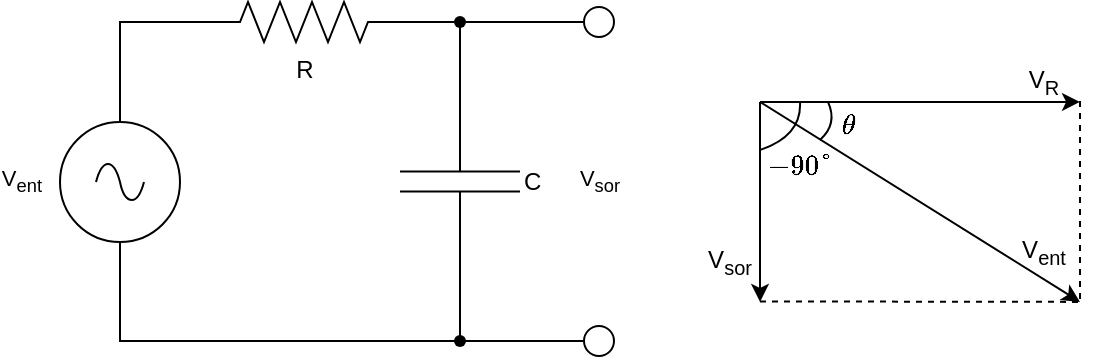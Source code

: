 <mxfile version="28.2.7">
  <diagram name="Page 1" id="Page-1">
    <mxGraphModel dx="1360" dy="765" grid="1" gridSize="10" guides="1" tooltips="1" connect="1" arrows="1" fold="1" page="1" pageScale="1" pageWidth="827" pageHeight="1169" math="1" shadow="0">
      <root>
        <mxCell id="0" />
        <mxCell id="1" parent="0" />
        <mxCell id="Knx10nlY82T_n9evqUdS-34" value="&lt;div align=&quot;right&quot;&gt;V&lt;sub&gt;ent&lt;/sub&gt;&lt;/div&gt;" style="text;html=1;whiteSpace=wrap;strokeColor=none;fillColor=none;align=right;verticalAlign=middle;rounded=0;fontFamily=Helvetica;fontSize=11;fontColor=default;labelBackgroundColor=default;convertToSvg=1;" parent="1" vertex="1">
          <mxGeometry x="20" y="225" width="23" height="30" as="geometry" />
        </mxCell>
        <mxCell id="Knx10nlY82T_n9evqUdS-36" value="" style="pointerEvents=1;verticalLabelPosition=bottom;shadow=0;dashed=0;align=center;html=1;verticalAlign=top;shape=mxgraph.electrical.signal_sources.source;aspect=fixed;points=[[0.5,0,0],[1,0.5,0],[0.5,1,0],[0,0.5,0]];elSignalType=ac;convertToSvg=1;" parent="1" vertex="1">
          <mxGeometry x="50" y="210" width="60" height="60" as="geometry" />
        </mxCell>
        <mxCell id="Knx10nlY82T_n9evqUdS-37" value="R" style="pointerEvents=1;verticalLabelPosition=bottom;shadow=0;dashed=0;align=center;html=1;verticalAlign=top;shape=mxgraph.electrical.resistors.resistor_2;convertToSvg=1;" parent="1" vertex="1">
          <mxGeometry x="122" y="150" width="100" height="20" as="geometry" />
        </mxCell>
        <mxCell id="Knx10nlY82T_n9evqUdS-66" value="" style="edgeStyle=orthogonalEdgeStyle;shape=connector;rounded=0;orthogonalLoop=1;jettySize=auto;html=1;strokeColor=default;align=center;verticalAlign=middle;fontFamily=Helvetica;fontSize=11;fontColor=default;labelBackgroundColor=default;endArrow=none;endFill=0;" parent="1" source="Knx10nlY82T_n9evqUdS-38" target="Knx10nlY82T_n9evqUdS-65" edge="1">
          <mxGeometry relative="1" as="geometry" />
        </mxCell>
        <mxCell id="Knx10nlY82T_n9evqUdS-38" value="C" style="pointerEvents=1;verticalLabelPosition=bottom;shadow=0;dashed=0;align=left;html=1;verticalAlign=middle;shape=mxgraph.electrical.capacitors.capacitor_1;rotation=90;horizontal=0;convertToSvg=1;" parent="1" vertex="1">
          <mxGeometry x="200" y="209.78" width="100" height="60" as="geometry" />
        </mxCell>
        <mxCell id="Knx10nlY82T_n9evqUdS-41" style="edgeStyle=orthogonalEdgeStyle;shape=connector;rounded=0;orthogonalLoop=1;jettySize=auto;html=1;exitX=0;exitY=0.5;exitDx=0;exitDy=0;exitPerimeter=0;entryX=0.5;entryY=0;entryDx=0;entryDy=0;entryPerimeter=0;strokeColor=default;align=center;verticalAlign=middle;fontFamily=Helvetica;fontSize=11;fontColor=default;labelBackgroundColor=default;endArrow=none;endFill=0;convertToSvg=1;" parent="1" source="Knx10nlY82T_n9evqUdS-37" target="Knx10nlY82T_n9evqUdS-36" edge="1">
          <mxGeometry relative="1" as="geometry" />
        </mxCell>
        <mxCell id="Knx10nlY82T_n9evqUdS-43" value="$$\theta$$" style="text;html=1;whiteSpace=wrap;strokeColor=none;fillColor=none;align=center;verticalAlign=middle;rounded=0;" parent="1" vertex="1">
          <mxGeometry x="434" y="201.95" width="20" height="20" as="geometry" />
        </mxCell>
        <mxCell id="Knx10nlY82T_n9evqUdS-44" value="" style="edgeStyle=none;orthogonalLoop=1;jettySize=auto;html=1;rounded=0;" parent="1" edge="1">
          <mxGeometry width="80" relative="1" as="geometry">
            <mxPoint x="400" y="199.95" as="sourcePoint" />
            <mxPoint x="560" y="199.95" as="targetPoint" />
            <Array as="points" />
          </mxGeometry>
        </mxCell>
        <mxCell id="Knx10nlY82T_n9evqUdS-45" value="" style="edgeStyle=none;orthogonalLoop=1;jettySize=auto;html=1;rounded=0;" parent="1" edge="1">
          <mxGeometry width="80" relative="1" as="geometry">
            <mxPoint x="400" y="199.95" as="sourcePoint" />
            <mxPoint x="400" y="299.95" as="targetPoint" />
            <Array as="points" />
          </mxGeometry>
        </mxCell>
        <mxCell id="Knx10nlY82T_n9evqUdS-46" value="" style="edgeStyle=none;orthogonalLoop=1;jettySize=auto;html=1;rounded=0;" parent="1" edge="1">
          <mxGeometry width="80" relative="1" as="geometry">
            <mxPoint x="400" y="199.95" as="sourcePoint" />
            <mxPoint x="560" y="299.95" as="targetPoint" />
            <Array as="points" />
          </mxGeometry>
        </mxCell>
        <mxCell id="Knx10nlY82T_n9evqUdS-47" value="" style="curved=1;endArrow=none;html=1;rounded=0;endFill=0;" parent="1" edge="1">
          <mxGeometry width="50" height="50" relative="1" as="geometry">
            <mxPoint x="430" y="218.95" as="sourcePoint" />
            <mxPoint x="434" y="199.95" as="targetPoint" />
            <Array as="points">
              <mxPoint x="439" y="210.95" />
            </Array>
          </mxGeometry>
        </mxCell>
        <mxCell id="Knx10nlY82T_n9evqUdS-48" value="V&lt;sub&gt;R&lt;/sub&gt;" style="text;html=1;whiteSpace=wrap;strokeColor=none;fillColor=none;align=center;verticalAlign=middle;rounded=0;" parent="1" vertex="1">
          <mxGeometry x="532" y="179.95" width="20" height="20" as="geometry" />
        </mxCell>
        <mxCell id="Knx10nlY82T_n9evqUdS-49" value="V&lt;sub&gt;sor&lt;/sub&gt;" style="text;html=1;whiteSpace=wrap;strokeColor=none;fillColor=none;align=center;verticalAlign=middle;rounded=0;" parent="1" vertex="1">
          <mxGeometry x="375" y="270" width="20" height="20" as="geometry" />
        </mxCell>
        <mxCell id="Knx10nlY82T_n9evqUdS-50" value="V&lt;sub&gt;ent&lt;/sub&gt;" style="text;html=1;whiteSpace=wrap;strokeColor=none;fillColor=none;align=center;verticalAlign=middle;rounded=0;" parent="1" vertex="1">
          <mxGeometry x="532" y="265" width="20" height="20" as="geometry" />
        </mxCell>
        <mxCell id="Knx10nlY82T_n9evqUdS-51" value="" style="edgeStyle=none;orthogonalLoop=1;jettySize=auto;html=1;rounded=0;endArrow=none;endFill=0;dashed=1;" parent="1" edge="1">
          <mxGeometry width="80" relative="1" as="geometry">
            <mxPoint x="400" y="299.71" as="sourcePoint" />
            <mxPoint x="560" y="299.95" as="targetPoint" />
            <Array as="points" />
          </mxGeometry>
        </mxCell>
        <mxCell id="Knx10nlY82T_n9evqUdS-52" value="" style="edgeStyle=none;orthogonalLoop=1;jettySize=auto;html=1;rounded=0;endArrow=none;endFill=0;dashed=1;" parent="1" edge="1">
          <mxGeometry width="80" relative="1" as="geometry">
            <mxPoint x="560" y="199.46" as="sourcePoint" />
            <mxPoint x="560" y="299.95" as="targetPoint" />
            <Array as="points" />
          </mxGeometry>
        </mxCell>
        <mxCell id="Knx10nlY82T_n9evqUdS-53" value="" style="curved=1;endArrow=none;html=1;rounded=0;endFill=0;" parent="1" edge="1">
          <mxGeometry width="50" height="50" relative="1" as="geometry">
            <mxPoint x="400" y="223.95" as="sourcePoint" />
            <mxPoint x="420" y="199.95" as="targetPoint" />
            <Array as="points">
              <mxPoint x="421" y="216.95" />
            </Array>
          </mxGeometry>
        </mxCell>
        <mxCell id="Knx10nlY82T_n9evqUdS-54" value="$$-90\unicode{xB0}$$" style="text;html=1;whiteSpace=wrap;strokeColor=none;fillColor=none;align=center;verticalAlign=middle;rounded=0;convertToSvg=0;" parent="1" vertex="1">
          <mxGeometry x="400" y="221.95" width="40" height="20" as="geometry" />
        </mxCell>
        <mxCell id="Knx10nlY82T_n9evqUdS-58" value="" style="verticalLabelPosition=bottom;shadow=0;dashed=0;align=center;html=1;verticalAlign=top;strokeWidth=1;shape=ellipse;perimeter=ellipsePerimeter;" parent="1" vertex="1">
          <mxGeometry x="312" y="152.5" width="15" height="15" as="geometry" />
        </mxCell>
        <mxCell id="Knx10nlY82T_n9evqUdS-67" style="edgeStyle=orthogonalEdgeStyle;shape=connector;rounded=0;orthogonalLoop=1;jettySize=auto;html=1;exitX=0;exitY=0.5;exitDx=0;exitDy=0;strokeColor=default;align=center;verticalAlign=middle;fontFamily=Helvetica;fontSize=11;fontColor=default;labelBackgroundColor=default;endArrow=none;endFill=0;entryX=0.5;entryY=1;entryDx=0;entryDy=0;entryPerimeter=0;" parent="1" source="Knx10nlY82T_n9evqUdS-59" target="Knx10nlY82T_n9evqUdS-36" edge="1">
          <mxGeometry relative="1" as="geometry" />
        </mxCell>
        <mxCell id="Knx10nlY82T_n9evqUdS-59" value="" style="verticalLabelPosition=bottom;shadow=0;dashed=0;align=center;html=1;verticalAlign=top;strokeWidth=1;shape=ellipse;perimeter=ellipsePerimeter;" parent="1" vertex="1">
          <mxGeometry x="312" y="312" width="15" height="15" as="geometry" />
        </mxCell>
        <mxCell id="Knx10nlY82T_n9evqUdS-65" value="" style="shape=waypoint;sketch=0;size=6;pointerEvents=1;points=[];fillColor=default;resizable=0;rotatable=0;perimeter=centerPerimeter;snapToPoint=1;align=left;shadow=0;dashed=0;horizontal=0;" parent="1" vertex="1">
          <mxGeometry x="240" y="309.5" width="20" height="20" as="geometry" />
        </mxCell>
        <mxCell id="Knx10nlY82T_n9evqUdS-70" value="" style="edgeStyle=orthogonalEdgeStyle;shape=connector;rounded=0;orthogonalLoop=1;jettySize=auto;html=1;strokeColor=default;align=center;verticalAlign=middle;fontFamily=Helvetica;fontSize=11;fontColor=default;labelBackgroundColor=default;endArrow=none;endFill=0;" parent="1" source="Knx10nlY82T_n9evqUdS-69" target="Knx10nlY82T_n9evqUdS-37" edge="1">
          <mxGeometry relative="1" as="geometry" />
        </mxCell>
        <mxCell id="Knx10nlY82T_n9evqUdS-71" value="" style="edgeStyle=orthogonalEdgeStyle;shape=connector;rounded=0;orthogonalLoop=1;jettySize=auto;html=1;strokeColor=default;align=center;verticalAlign=middle;fontFamily=Helvetica;fontSize=11;fontColor=default;labelBackgroundColor=default;endArrow=none;endFill=0;" parent="1" source="Knx10nlY82T_n9evqUdS-69" target="Knx10nlY82T_n9evqUdS-58" edge="1">
          <mxGeometry relative="1" as="geometry" />
        </mxCell>
        <mxCell id="Knx10nlY82T_n9evqUdS-72" value="" style="edgeStyle=orthogonalEdgeStyle;shape=connector;rounded=0;orthogonalLoop=1;jettySize=auto;html=1;strokeColor=default;align=center;verticalAlign=middle;fontFamily=Helvetica;fontSize=11;fontColor=default;labelBackgroundColor=default;endArrow=none;endFill=0;" parent="1" source="Knx10nlY82T_n9evqUdS-69" target="Knx10nlY82T_n9evqUdS-38" edge="1">
          <mxGeometry relative="1" as="geometry" />
        </mxCell>
        <mxCell id="Knx10nlY82T_n9evqUdS-69" value="" style="shape=waypoint;sketch=0;fillStyle=solid;size=6;pointerEvents=1;points=[];fillColor=none;resizable=0;rotatable=0;perimeter=centerPerimeter;snapToPoint=1;fontFamily=Helvetica;fontSize=11;fontColor=default;labelBackgroundColor=default;" parent="1" vertex="1">
          <mxGeometry x="240" y="150" width="20" height="20" as="geometry" />
        </mxCell>
        <mxCell id="Knx10nlY82T_n9evqUdS-73" value="V&lt;sub&gt;sor&lt;/sub&gt;" style="text;html=1;whiteSpace=wrap;strokeColor=none;fillColor=none;align=center;verticalAlign=middle;rounded=0;fontFamily=Helvetica;fontSize=11;fontColor=default;labelBackgroundColor=default;" parent="1" vertex="1">
          <mxGeometry x="300" y="225" width="40" height="30" as="geometry" />
        </mxCell>
      </root>
    </mxGraphModel>
  </diagram>
</mxfile>
